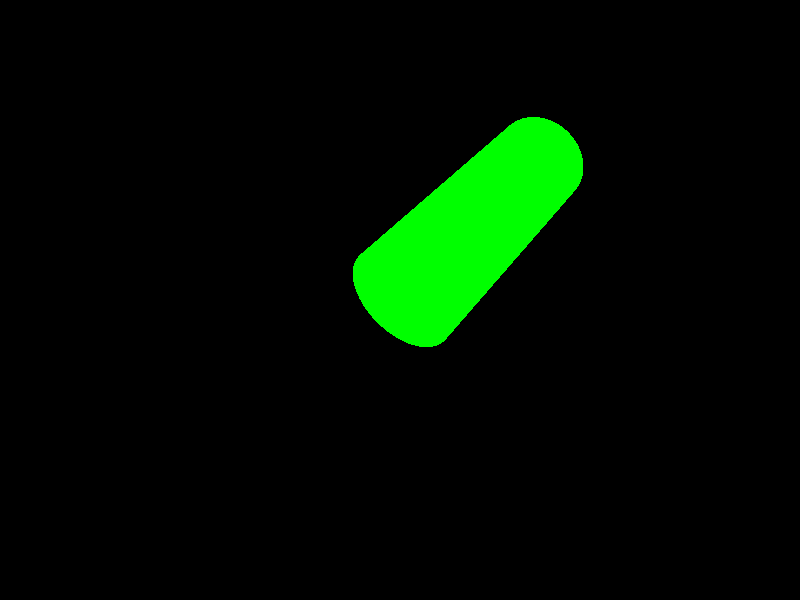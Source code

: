 //  2_cylinder3.pov    

camera{ 
  location <0.0, 0.0, -10.0> 
  look_at  <0.0, 0.0, 0.0>
} 

light_source { 
  <5.0,5.0,-5.0> 
  color rgb <1.0, 1.0, 1.0>
} 

cylinder { 
  <0, 0, 0>, 
  <3, 3, 3>, 
  1 
  pigment {color rgb <0.0, 1.0, 0.0>}
} 


